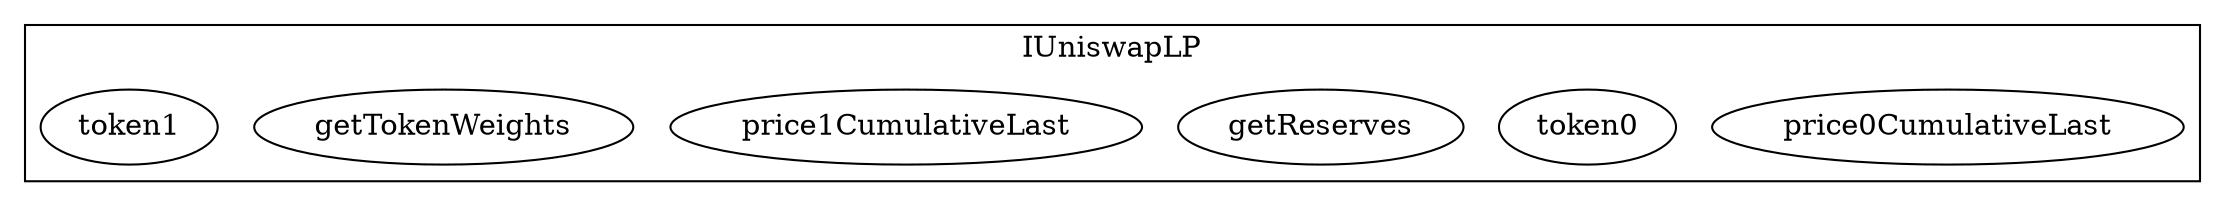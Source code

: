 strict digraph {
subgraph cluster_7256_IUniswapLP {
label = "IUniswapLP"
"7256_price0CumulativeLast" [label="price0CumulativeLast"]
"7256_token0" [label="token0"]
"7256_getReserves" [label="getReserves"]
"7256_price1CumulativeLast" [label="price1CumulativeLast"]
"7256_getTokenWeights" [label="getTokenWeights"]
"7256_token1" [label="token1"]
}subgraph cluster_solidity {
label = "[Solidity]"
}
}